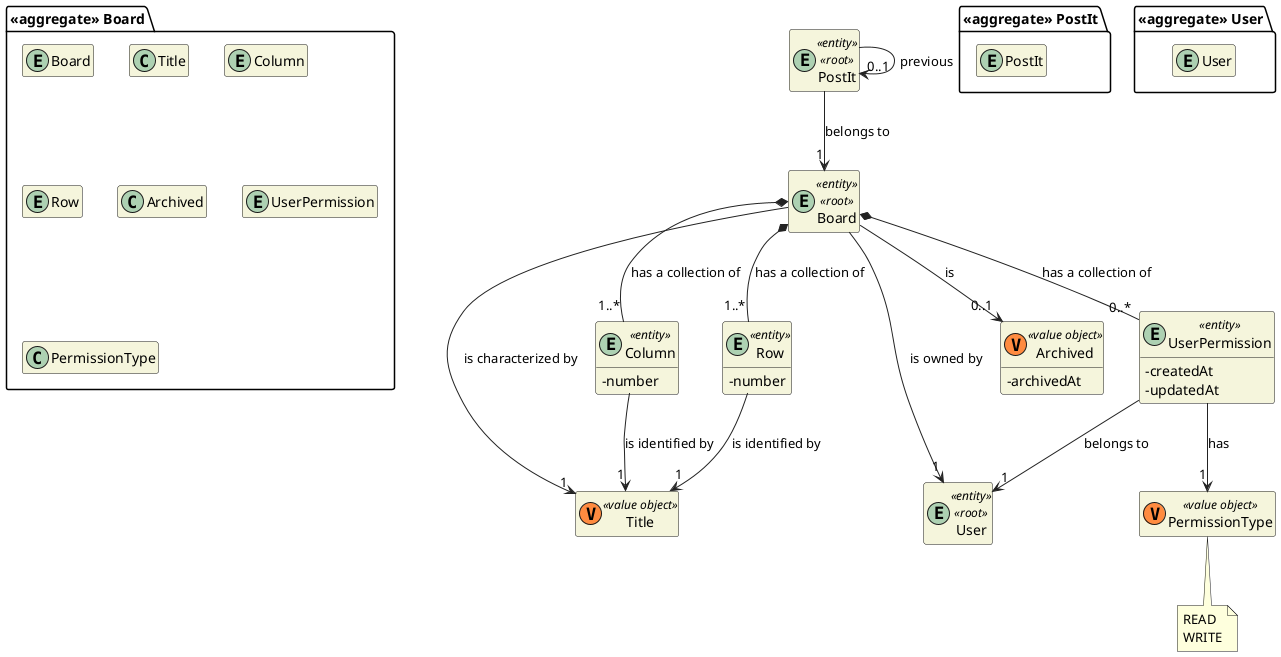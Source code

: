 @startuml DM-BOARD
'https://plantuml.com/class-diagram

skinparam classAttributeIconSize 0
hide empty attributes
hide empty methods
skinparam classBackgroundColor beige
skinparam ArrowColor #222222

package "<<aggregate>> Board" {
  entity Board

  class Title
  entity Column
  entity Row

  class Archived

  entity UserPermission

  class PermissionType
}

package "<<aggregate>> PostIt" {
  entity PostIt
}

package "<<aggregate>> User" {
  entity User
}

entity PostIt <<entity>> <<root>> {
}

entity User <<entity>> <<root>> {
}

entity Board <<entity>> <<root>> {
}

entity Column <<entity>> {
  - number
}

entity Row <<entity>> {
  - number
}

class Title <<(V,#FF8B40) value object>> {}

class Archived <<(V,#FF8B40) value object>> {
  - archivedAt
}

entity UserPermission <<entity>> {
  -createdAt
  -updatedAt
}

class PermissionType <<(V,#FF8B40) value object>> {
}

note bottom of PermissionType
  READ
  WRITE
end note

Board --> "1" Title : is characterized by
Board *-- "1..*" Column : has a collection of
Board *-- "1..*" Row : has a collection of
Board *-- "0..*" UserPermission : has a collection of

UserPermission --> "1" PermissionType : has
UserPermission --> "1" User : belongs to

Row --> "1" Title : is identified by

Column --> "1" Title : is identified by

Board --> "1" User : is owned by
Board --> "0..1" Archived : is

PostIt --> "1" Board : belongs to
PostIt --> "0..1" PostIt : previous

@enduml
